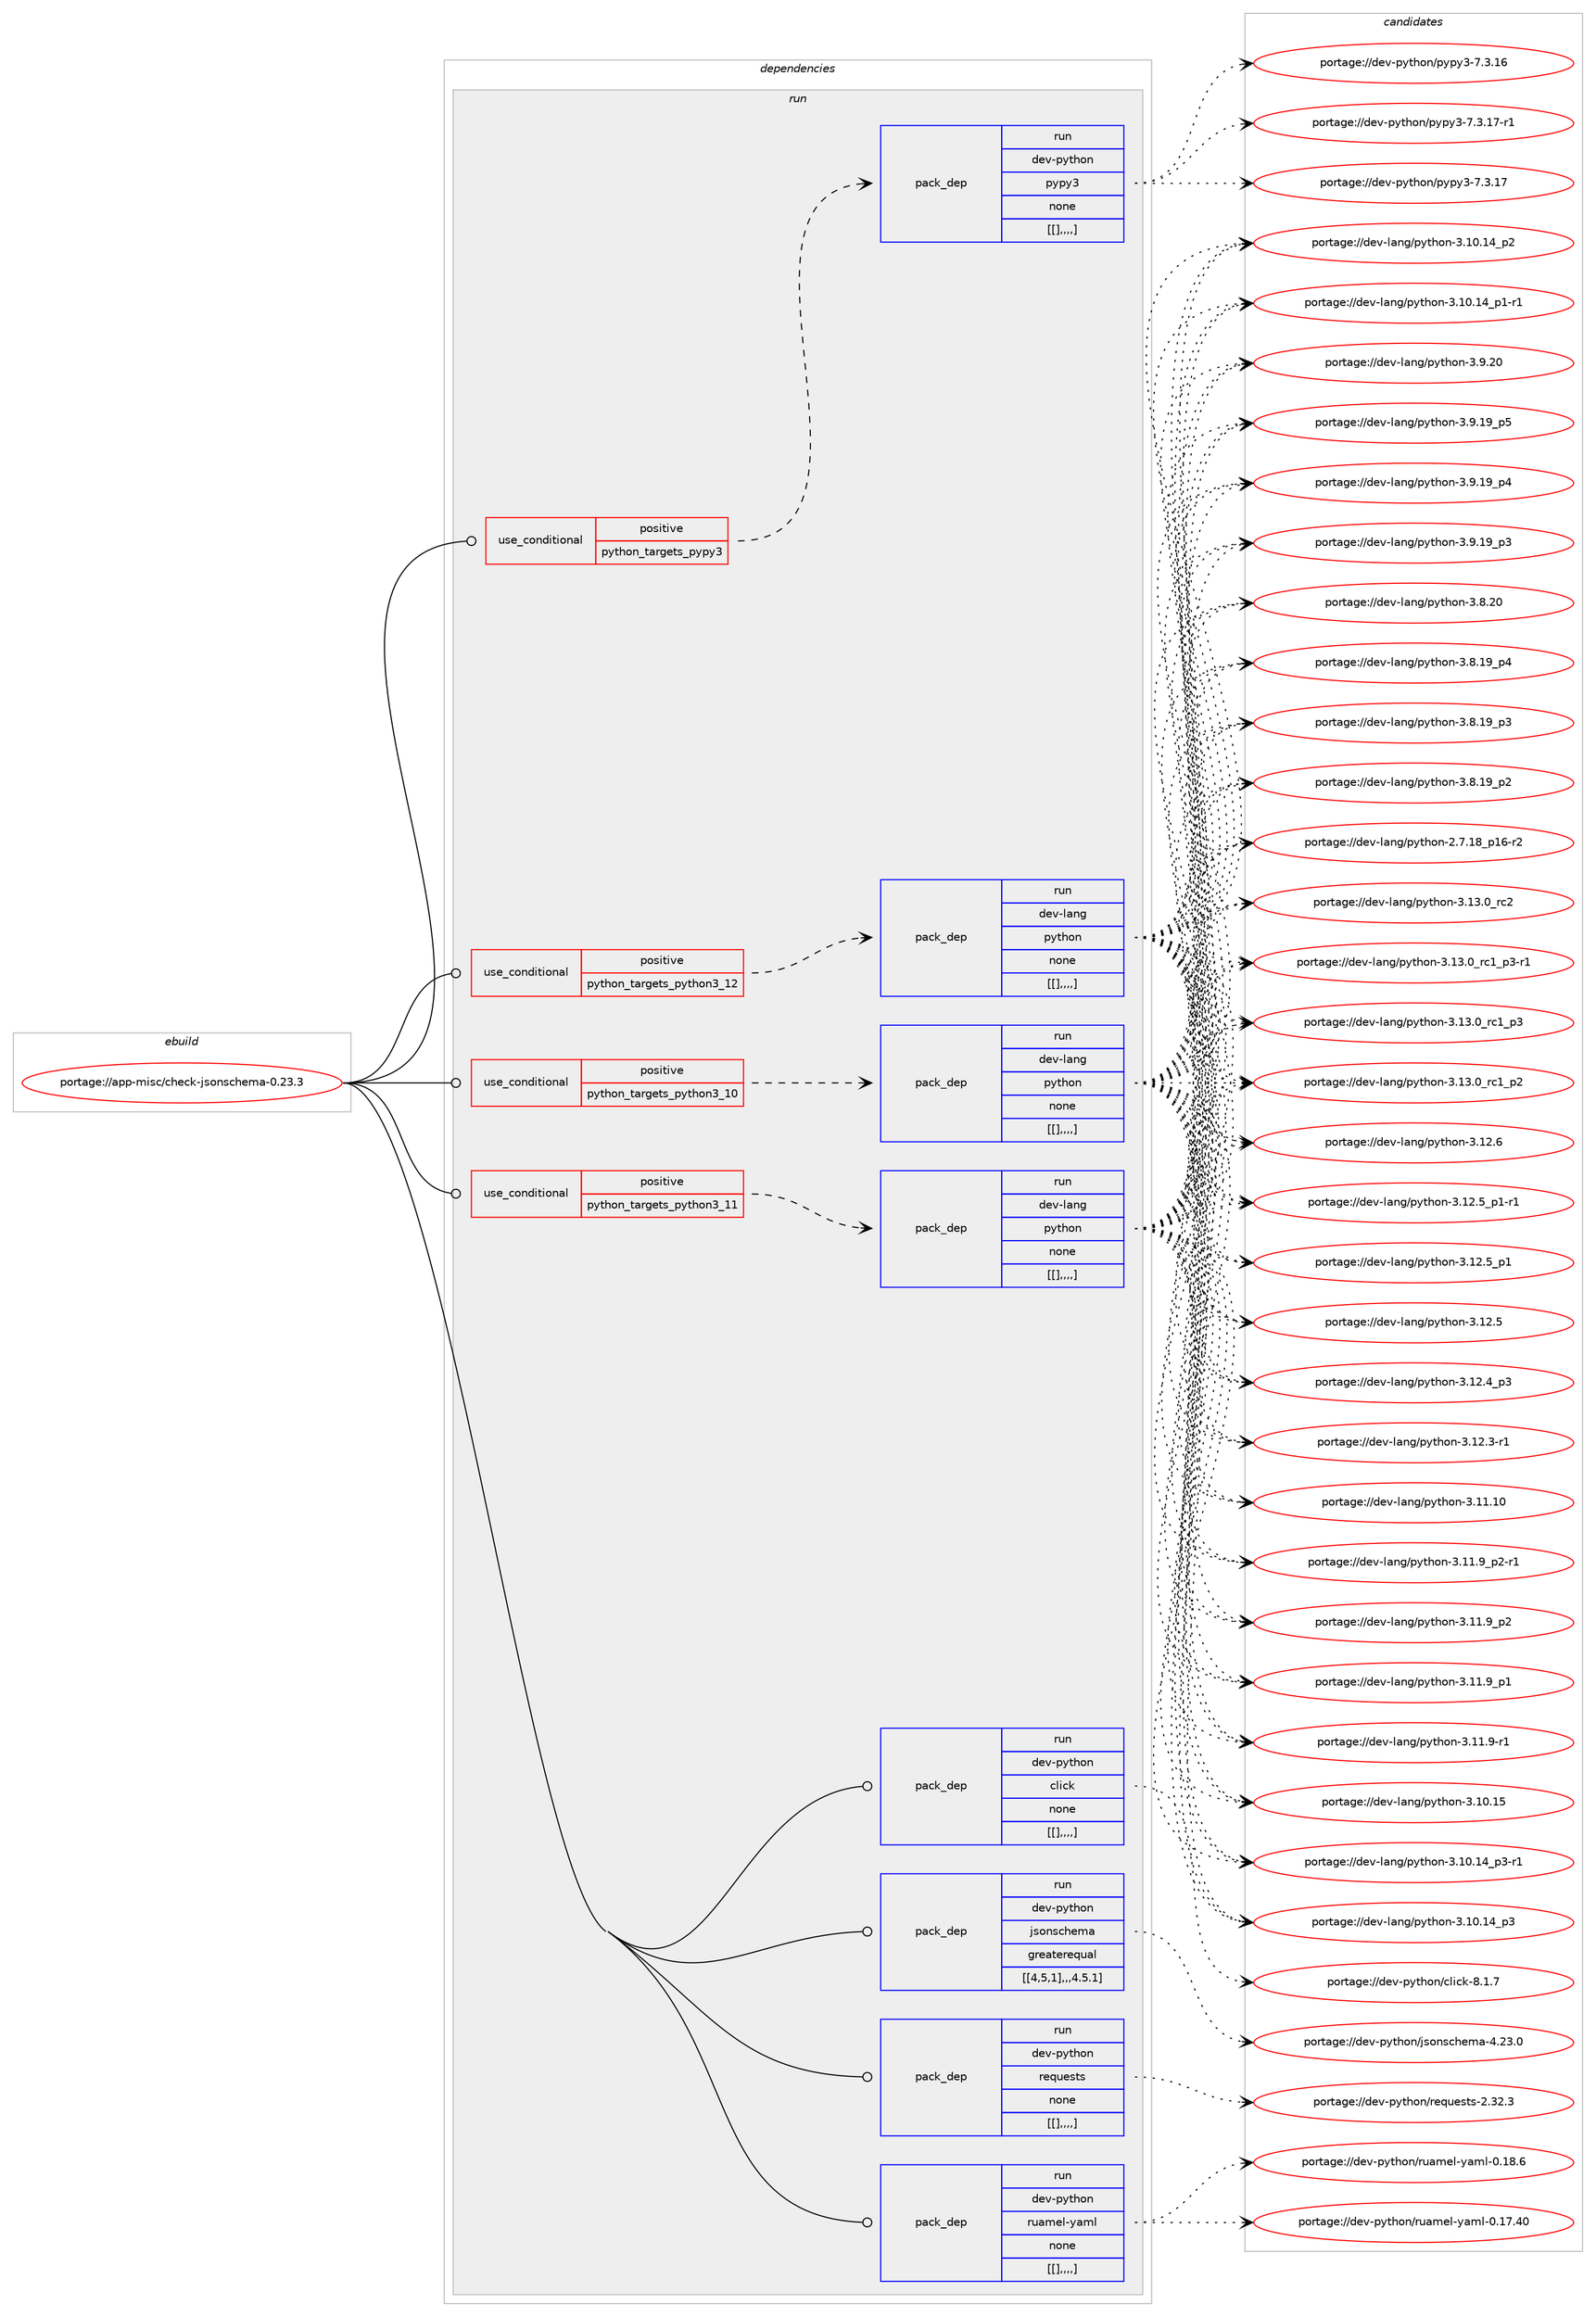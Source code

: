 digraph prolog {

# *************
# Graph options
# *************

newrank=true;
concentrate=true;
compound=true;
graph [rankdir=LR,fontname=Helvetica,fontsize=10,ranksep=1.5];#, ranksep=2.5, nodesep=0.2];
edge  [arrowhead=vee];
node  [fontname=Helvetica,fontsize=10];

# **********
# The ebuild
# **********

subgraph cluster_leftcol {
color=gray;
label=<<i>ebuild</i>>;
id [label="portage://app-misc/check-jsonschema-0.23.3", color=red, width=4, href="../app-misc/check-jsonschema-0.23.3.svg"];
}

# ****************
# The dependencies
# ****************

subgraph cluster_midcol {
color=gray;
label=<<i>dependencies</i>>;
subgraph cluster_compile {
fillcolor="#eeeeee";
style=filled;
label=<<i>compile</i>>;
}
subgraph cluster_compileandrun {
fillcolor="#eeeeee";
style=filled;
label=<<i>compile and run</i>>;
}
subgraph cluster_run {
fillcolor="#eeeeee";
style=filled;
label=<<i>run</i>>;
subgraph cond11788 {
dependency40457 [label=<<TABLE BORDER="0" CELLBORDER="1" CELLSPACING="0" CELLPADDING="4"><TR><TD ROWSPAN="3" CELLPADDING="10">use_conditional</TD></TR><TR><TD>positive</TD></TR><TR><TD>python_targets_pypy3</TD></TR></TABLE>>, shape=none, color=red];
subgraph pack28280 {
dependency40458 [label=<<TABLE BORDER="0" CELLBORDER="1" CELLSPACING="0" CELLPADDING="4" WIDTH="220"><TR><TD ROWSPAN="6" CELLPADDING="30">pack_dep</TD></TR><TR><TD WIDTH="110">run</TD></TR><TR><TD>dev-python</TD></TR><TR><TD>pypy3</TD></TR><TR><TD>none</TD></TR><TR><TD>[[],,,,]</TD></TR></TABLE>>, shape=none, color=blue];
}
dependency40457:e -> dependency40458:w [weight=20,style="dashed",arrowhead="vee"];
}
id:e -> dependency40457:w [weight=20,style="solid",arrowhead="odot"];
subgraph cond11789 {
dependency40459 [label=<<TABLE BORDER="0" CELLBORDER="1" CELLSPACING="0" CELLPADDING="4"><TR><TD ROWSPAN="3" CELLPADDING="10">use_conditional</TD></TR><TR><TD>positive</TD></TR><TR><TD>python_targets_python3_10</TD></TR></TABLE>>, shape=none, color=red];
subgraph pack28281 {
dependency40460 [label=<<TABLE BORDER="0" CELLBORDER="1" CELLSPACING="0" CELLPADDING="4" WIDTH="220"><TR><TD ROWSPAN="6" CELLPADDING="30">pack_dep</TD></TR><TR><TD WIDTH="110">run</TD></TR><TR><TD>dev-lang</TD></TR><TR><TD>python</TD></TR><TR><TD>none</TD></TR><TR><TD>[[],,,,]</TD></TR></TABLE>>, shape=none, color=blue];
}
dependency40459:e -> dependency40460:w [weight=20,style="dashed",arrowhead="vee"];
}
id:e -> dependency40459:w [weight=20,style="solid",arrowhead="odot"];
subgraph cond11790 {
dependency40461 [label=<<TABLE BORDER="0" CELLBORDER="1" CELLSPACING="0" CELLPADDING="4"><TR><TD ROWSPAN="3" CELLPADDING="10">use_conditional</TD></TR><TR><TD>positive</TD></TR><TR><TD>python_targets_python3_11</TD></TR></TABLE>>, shape=none, color=red];
subgraph pack28282 {
dependency40462 [label=<<TABLE BORDER="0" CELLBORDER="1" CELLSPACING="0" CELLPADDING="4" WIDTH="220"><TR><TD ROWSPAN="6" CELLPADDING="30">pack_dep</TD></TR><TR><TD WIDTH="110">run</TD></TR><TR><TD>dev-lang</TD></TR><TR><TD>python</TD></TR><TR><TD>none</TD></TR><TR><TD>[[],,,,]</TD></TR></TABLE>>, shape=none, color=blue];
}
dependency40461:e -> dependency40462:w [weight=20,style="dashed",arrowhead="vee"];
}
id:e -> dependency40461:w [weight=20,style="solid",arrowhead="odot"];
subgraph cond11791 {
dependency40463 [label=<<TABLE BORDER="0" CELLBORDER="1" CELLSPACING="0" CELLPADDING="4"><TR><TD ROWSPAN="3" CELLPADDING="10">use_conditional</TD></TR><TR><TD>positive</TD></TR><TR><TD>python_targets_python3_12</TD></TR></TABLE>>, shape=none, color=red];
subgraph pack28283 {
dependency40464 [label=<<TABLE BORDER="0" CELLBORDER="1" CELLSPACING="0" CELLPADDING="4" WIDTH="220"><TR><TD ROWSPAN="6" CELLPADDING="30">pack_dep</TD></TR><TR><TD WIDTH="110">run</TD></TR><TR><TD>dev-lang</TD></TR><TR><TD>python</TD></TR><TR><TD>none</TD></TR><TR><TD>[[],,,,]</TD></TR></TABLE>>, shape=none, color=blue];
}
dependency40463:e -> dependency40464:w [weight=20,style="dashed",arrowhead="vee"];
}
id:e -> dependency40463:w [weight=20,style="solid",arrowhead="odot"];
subgraph pack28284 {
dependency40465 [label=<<TABLE BORDER="0" CELLBORDER="1" CELLSPACING="0" CELLPADDING="4" WIDTH="220"><TR><TD ROWSPAN="6" CELLPADDING="30">pack_dep</TD></TR><TR><TD WIDTH="110">run</TD></TR><TR><TD>dev-python</TD></TR><TR><TD>click</TD></TR><TR><TD>none</TD></TR><TR><TD>[[],,,,]</TD></TR></TABLE>>, shape=none, color=blue];
}
id:e -> dependency40465:w [weight=20,style="solid",arrowhead="odot"];
subgraph pack28285 {
dependency40466 [label=<<TABLE BORDER="0" CELLBORDER="1" CELLSPACING="0" CELLPADDING="4" WIDTH="220"><TR><TD ROWSPAN="6" CELLPADDING="30">pack_dep</TD></TR><TR><TD WIDTH="110">run</TD></TR><TR><TD>dev-python</TD></TR><TR><TD>jsonschema</TD></TR><TR><TD>greaterequal</TD></TR><TR><TD>[[4,5,1],,,4.5.1]</TD></TR></TABLE>>, shape=none, color=blue];
}
id:e -> dependency40466:w [weight=20,style="solid",arrowhead="odot"];
subgraph pack28286 {
dependency40467 [label=<<TABLE BORDER="0" CELLBORDER="1" CELLSPACING="0" CELLPADDING="4" WIDTH="220"><TR><TD ROWSPAN="6" CELLPADDING="30">pack_dep</TD></TR><TR><TD WIDTH="110">run</TD></TR><TR><TD>dev-python</TD></TR><TR><TD>requests</TD></TR><TR><TD>none</TD></TR><TR><TD>[[],,,,]</TD></TR></TABLE>>, shape=none, color=blue];
}
id:e -> dependency40467:w [weight=20,style="solid",arrowhead="odot"];
subgraph pack28287 {
dependency40468 [label=<<TABLE BORDER="0" CELLBORDER="1" CELLSPACING="0" CELLPADDING="4" WIDTH="220"><TR><TD ROWSPAN="6" CELLPADDING="30">pack_dep</TD></TR><TR><TD WIDTH="110">run</TD></TR><TR><TD>dev-python</TD></TR><TR><TD>ruamel-yaml</TD></TR><TR><TD>none</TD></TR><TR><TD>[[],,,,]</TD></TR></TABLE>>, shape=none, color=blue];
}
id:e -> dependency40468:w [weight=20,style="solid",arrowhead="odot"];
}
}

# **************
# The candidates
# **************

subgraph cluster_choices {
rank=same;
color=gray;
label=<<i>candidates</i>>;

subgraph choice28280 {
color=black;
nodesep=1;
choice100101118451121211161041111104711212111212151455546514649554511449 [label="portage://dev-python/pypy3-7.3.17-r1", color=red, width=4,href="../dev-python/pypy3-7.3.17-r1.svg"];
choice10010111845112121116104111110471121211121215145554651464955 [label="portage://dev-python/pypy3-7.3.17", color=red, width=4,href="../dev-python/pypy3-7.3.17.svg"];
choice10010111845112121116104111110471121211121215145554651464954 [label="portage://dev-python/pypy3-7.3.16", color=red, width=4,href="../dev-python/pypy3-7.3.16.svg"];
dependency40458:e -> choice100101118451121211161041111104711212111212151455546514649554511449:w [style=dotted,weight="100"];
dependency40458:e -> choice10010111845112121116104111110471121211121215145554651464955:w [style=dotted,weight="100"];
dependency40458:e -> choice10010111845112121116104111110471121211121215145554651464954:w [style=dotted,weight="100"];
}
subgraph choice28281 {
color=black;
nodesep=1;
choice10010111845108971101034711212111610411111045514649514648951149950 [label="portage://dev-lang/python-3.13.0_rc2", color=red, width=4,href="../dev-lang/python-3.13.0_rc2.svg"];
choice1001011184510897110103471121211161041111104551464951464895114994995112514511449 [label="portage://dev-lang/python-3.13.0_rc1_p3-r1", color=red, width=4,href="../dev-lang/python-3.13.0_rc1_p3-r1.svg"];
choice100101118451089711010347112121116104111110455146495146489511499499511251 [label="portage://dev-lang/python-3.13.0_rc1_p3", color=red, width=4,href="../dev-lang/python-3.13.0_rc1_p3.svg"];
choice100101118451089711010347112121116104111110455146495146489511499499511250 [label="portage://dev-lang/python-3.13.0_rc1_p2", color=red, width=4,href="../dev-lang/python-3.13.0_rc1_p2.svg"];
choice10010111845108971101034711212111610411111045514649504654 [label="portage://dev-lang/python-3.12.6", color=red, width=4,href="../dev-lang/python-3.12.6.svg"];
choice1001011184510897110103471121211161041111104551464950465395112494511449 [label="portage://dev-lang/python-3.12.5_p1-r1", color=red, width=4,href="../dev-lang/python-3.12.5_p1-r1.svg"];
choice100101118451089711010347112121116104111110455146495046539511249 [label="portage://dev-lang/python-3.12.5_p1", color=red, width=4,href="../dev-lang/python-3.12.5_p1.svg"];
choice10010111845108971101034711212111610411111045514649504653 [label="portage://dev-lang/python-3.12.5", color=red, width=4,href="../dev-lang/python-3.12.5.svg"];
choice100101118451089711010347112121116104111110455146495046529511251 [label="portage://dev-lang/python-3.12.4_p3", color=red, width=4,href="../dev-lang/python-3.12.4_p3.svg"];
choice100101118451089711010347112121116104111110455146495046514511449 [label="portage://dev-lang/python-3.12.3-r1", color=red, width=4,href="../dev-lang/python-3.12.3-r1.svg"];
choice1001011184510897110103471121211161041111104551464949464948 [label="portage://dev-lang/python-3.11.10", color=red, width=4,href="../dev-lang/python-3.11.10.svg"];
choice1001011184510897110103471121211161041111104551464949465795112504511449 [label="portage://dev-lang/python-3.11.9_p2-r1", color=red, width=4,href="../dev-lang/python-3.11.9_p2-r1.svg"];
choice100101118451089711010347112121116104111110455146494946579511250 [label="portage://dev-lang/python-3.11.9_p2", color=red, width=4,href="../dev-lang/python-3.11.9_p2.svg"];
choice100101118451089711010347112121116104111110455146494946579511249 [label="portage://dev-lang/python-3.11.9_p1", color=red, width=4,href="../dev-lang/python-3.11.9_p1.svg"];
choice100101118451089711010347112121116104111110455146494946574511449 [label="portage://dev-lang/python-3.11.9-r1", color=red, width=4,href="../dev-lang/python-3.11.9-r1.svg"];
choice1001011184510897110103471121211161041111104551464948464953 [label="portage://dev-lang/python-3.10.15", color=red, width=4,href="../dev-lang/python-3.10.15.svg"];
choice100101118451089711010347112121116104111110455146494846495295112514511449 [label="portage://dev-lang/python-3.10.14_p3-r1", color=red, width=4,href="../dev-lang/python-3.10.14_p3-r1.svg"];
choice10010111845108971101034711212111610411111045514649484649529511251 [label="portage://dev-lang/python-3.10.14_p3", color=red, width=4,href="../dev-lang/python-3.10.14_p3.svg"];
choice10010111845108971101034711212111610411111045514649484649529511250 [label="portage://dev-lang/python-3.10.14_p2", color=red, width=4,href="../dev-lang/python-3.10.14_p2.svg"];
choice100101118451089711010347112121116104111110455146494846495295112494511449 [label="portage://dev-lang/python-3.10.14_p1-r1", color=red, width=4,href="../dev-lang/python-3.10.14_p1-r1.svg"];
choice10010111845108971101034711212111610411111045514657465048 [label="portage://dev-lang/python-3.9.20", color=red, width=4,href="../dev-lang/python-3.9.20.svg"];
choice100101118451089711010347112121116104111110455146574649579511253 [label="portage://dev-lang/python-3.9.19_p5", color=red, width=4,href="../dev-lang/python-3.9.19_p5.svg"];
choice100101118451089711010347112121116104111110455146574649579511252 [label="portage://dev-lang/python-3.9.19_p4", color=red, width=4,href="../dev-lang/python-3.9.19_p4.svg"];
choice100101118451089711010347112121116104111110455146574649579511251 [label="portage://dev-lang/python-3.9.19_p3", color=red, width=4,href="../dev-lang/python-3.9.19_p3.svg"];
choice10010111845108971101034711212111610411111045514656465048 [label="portage://dev-lang/python-3.8.20", color=red, width=4,href="../dev-lang/python-3.8.20.svg"];
choice100101118451089711010347112121116104111110455146564649579511252 [label="portage://dev-lang/python-3.8.19_p4", color=red, width=4,href="../dev-lang/python-3.8.19_p4.svg"];
choice100101118451089711010347112121116104111110455146564649579511251 [label="portage://dev-lang/python-3.8.19_p3", color=red, width=4,href="../dev-lang/python-3.8.19_p3.svg"];
choice100101118451089711010347112121116104111110455146564649579511250 [label="portage://dev-lang/python-3.8.19_p2", color=red, width=4,href="../dev-lang/python-3.8.19_p2.svg"];
choice100101118451089711010347112121116104111110455046554649569511249544511450 [label="portage://dev-lang/python-2.7.18_p16-r2", color=red, width=4,href="../dev-lang/python-2.7.18_p16-r2.svg"];
dependency40460:e -> choice10010111845108971101034711212111610411111045514649514648951149950:w [style=dotted,weight="100"];
dependency40460:e -> choice1001011184510897110103471121211161041111104551464951464895114994995112514511449:w [style=dotted,weight="100"];
dependency40460:e -> choice100101118451089711010347112121116104111110455146495146489511499499511251:w [style=dotted,weight="100"];
dependency40460:e -> choice100101118451089711010347112121116104111110455146495146489511499499511250:w [style=dotted,weight="100"];
dependency40460:e -> choice10010111845108971101034711212111610411111045514649504654:w [style=dotted,weight="100"];
dependency40460:e -> choice1001011184510897110103471121211161041111104551464950465395112494511449:w [style=dotted,weight="100"];
dependency40460:e -> choice100101118451089711010347112121116104111110455146495046539511249:w [style=dotted,weight="100"];
dependency40460:e -> choice10010111845108971101034711212111610411111045514649504653:w [style=dotted,weight="100"];
dependency40460:e -> choice100101118451089711010347112121116104111110455146495046529511251:w [style=dotted,weight="100"];
dependency40460:e -> choice100101118451089711010347112121116104111110455146495046514511449:w [style=dotted,weight="100"];
dependency40460:e -> choice1001011184510897110103471121211161041111104551464949464948:w [style=dotted,weight="100"];
dependency40460:e -> choice1001011184510897110103471121211161041111104551464949465795112504511449:w [style=dotted,weight="100"];
dependency40460:e -> choice100101118451089711010347112121116104111110455146494946579511250:w [style=dotted,weight="100"];
dependency40460:e -> choice100101118451089711010347112121116104111110455146494946579511249:w [style=dotted,weight="100"];
dependency40460:e -> choice100101118451089711010347112121116104111110455146494946574511449:w [style=dotted,weight="100"];
dependency40460:e -> choice1001011184510897110103471121211161041111104551464948464953:w [style=dotted,weight="100"];
dependency40460:e -> choice100101118451089711010347112121116104111110455146494846495295112514511449:w [style=dotted,weight="100"];
dependency40460:e -> choice10010111845108971101034711212111610411111045514649484649529511251:w [style=dotted,weight="100"];
dependency40460:e -> choice10010111845108971101034711212111610411111045514649484649529511250:w [style=dotted,weight="100"];
dependency40460:e -> choice100101118451089711010347112121116104111110455146494846495295112494511449:w [style=dotted,weight="100"];
dependency40460:e -> choice10010111845108971101034711212111610411111045514657465048:w [style=dotted,weight="100"];
dependency40460:e -> choice100101118451089711010347112121116104111110455146574649579511253:w [style=dotted,weight="100"];
dependency40460:e -> choice100101118451089711010347112121116104111110455146574649579511252:w [style=dotted,weight="100"];
dependency40460:e -> choice100101118451089711010347112121116104111110455146574649579511251:w [style=dotted,weight="100"];
dependency40460:e -> choice10010111845108971101034711212111610411111045514656465048:w [style=dotted,weight="100"];
dependency40460:e -> choice100101118451089711010347112121116104111110455146564649579511252:w [style=dotted,weight="100"];
dependency40460:e -> choice100101118451089711010347112121116104111110455146564649579511251:w [style=dotted,weight="100"];
dependency40460:e -> choice100101118451089711010347112121116104111110455146564649579511250:w [style=dotted,weight="100"];
dependency40460:e -> choice100101118451089711010347112121116104111110455046554649569511249544511450:w [style=dotted,weight="100"];
}
subgraph choice28282 {
color=black;
nodesep=1;
choice10010111845108971101034711212111610411111045514649514648951149950 [label="portage://dev-lang/python-3.13.0_rc2", color=red, width=4,href="../dev-lang/python-3.13.0_rc2.svg"];
choice1001011184510897110103471121211161041111104551464951464895114994995112514511449 [label="portage://dev-lang/python-3.13.0_rc1_p3-r1", color=red, width=4,href="../dev-lang/python-3.13.0_rc1_p3-r1.svg"];
choice100101118451089711010347112121116104111110455146495146489511499499511251 [label="portage://dev-lang/python-3.13.0_rc1_p3", color=red, width=4,href="../dev-lang/python-3.13.0_rc1_p3.svg"];
choice100101118451089711010347112121116104111110455146495146489511499499511250 [label="portage://dev-lang/python-3.13.0_rc1_p2", color=red, width=4,href="../dev-lang/python-3.13.0_rc1_p2.svg"];
choice10010111845108971101034711212111610411111045514649504654 [label="portage://dev-lang/python-3.12.6", color=red, width=4,href="../dev-lang/python-3.12.6.svg"];
choice1001011184510897110103471121211161041111104551464950465395112494511449 [label="portage://dev-lang/python-3.12.5_p1-r1", color=red, width=4,href="../dev-lang/python-3.12.5_p1-r1.svg"];
choice100101118451089711010347112121116104111110455146495046539511249 [label="portage://dev-lang/python-3.12.5_p1", color=red, width=4,href="../dev-lang/python-3.12.5_p1.svg"];
choice10010111845108971101034711212111610411111045514649504653 [label="portage://dev-lang/python-3.12.5", color=red, width=4,href="../dev-lang/python-3.12.5.svg"];
choice100101118451089711010347112121116104111110455146495046529511251 [label="portage://dev-lang/python-3.12.4_p3", color=red, width=4,href="../dev-lang/python-3.12.4_p3.svg"];
choice100101118451089711010347112121116104111110455146495046514511449 [label="portage://dev-lang/python-3.12.3-r1", color=red, width=4,href="../dev-lang/python-3.12.3-r1.svg"];
choice1001011184510897110103471121211161041111104551464949464948 [label="portage://dev-lang/python-3.11.10", color=red, width=4,href="../dev-lang/python-3.11.10.svg"];
choice1001011184510897110103471121211161041111104551464949465795112504511449 [label="portage://dev-lang/python-3.11.9_p2-r1", color=red, width=4,href="../dev-lang/python-3.11.9_p2-r1.svg"];
choice100101118451089711010347112121116104111110455146494946579511250 [label="portage://dev-lang/python-3.11.9_p2", color=red, width=4,href="../dev-lang/python-3.11.9_p2.svg"];
choice100101118451089711010347112121116104111110455146494946579511249 [label="portage://dev-lang/python-3.11.9_p1", color=red, width=4,href="../dev-lang/python-3.11.9_p1.svg"];
choice100101118451089711010347112121116104111110455146494946574511449 [label="portage://dev-lang/python-3.11.9-r1", color=red, width=4,href="../dev-lang/python-3.11.9-r1.svg"];
choice1001011184510897110103471121211161041111104551464948464953 [label="portage://dev-lang/python-3.10.15", color=red, width=4,href="../dev-lang/python-3.10.15.svg"];
choice100101118451089711010347112121116104111110455146494846495295112514511449 [label="portage://dev-lang/python-3.10.14_p3-r1", color=red, width=4,href="../dev-lang/python-3.10.14_p3-r1.svg"];
choice10010111845108971101034711212111610411111045514649484649529511251 [label="portage://dev-lang/python-3.10.14_p3", color=red, width=4,href="../dev-lang/python-3.10.14_p3.svg"];
choice10010111845108971101034711212111610411111045514649484649529511250 [label="portage://dev-lang/python-3.10.14_p2", color=red, width=4,href="../dev-lang/python-3.10.14_p2.svg"];
choice100101118451089711010347112121116104111110455146494846495295112494511449 [label="portage://dev-lang/python-3.10.14_p1-r1", color=red, width=4,href="../dev-lang/python-3.10.14_p1-r1.svg"];
choice10010111845108971101034711212111610411111045514657465048 [label="portage://dev-lang/python-3.9.20", color=red, width=4,href="../dev-lang/python-3.9.20.svg"];
choice100101118451089711010347112121116104111110455146574649579511253 [label="portage://dev-lang/python-3.9.19_p5", color=red, width=4,href="../dev-lang/python-3.9.19_p5.svg"];
choice100101118451089711010347112121116104111110455146574649579511252 [label="portage://dev-lang/python-3.9.19_p4", color=red, width=4,href="../dev-lang/python-3.9.19_p4.svg"];
choice100101118451089711010347112121116104111110455146574649579511251 [label="portage://dev-lang/python-3.9.19_p3", color=red, width=4,href="../dev-lang/python-3.9.19_p3.svg"];
choice10010111845108971101034711212111610411111045514656465048 [label="portage://dev-lang/python-3.8.20", color=red, width=4,href="../dev-lang/python-3.8.20.svg"];
choice100101118451089711010347112121116104111110455146564649579511252 [label="portage://dev-lang/python-3.8.19_p4", color=red, width=4,href="../dev-lang/python-3.8.19_p4.svg"];
choice100101118451089711010347112121116104111110455146564649579511251 [label="portage://dev-lang/python-3.8.19_p3", color=red, width=4,href="../dev-lang/python-3.8.19_p3.svg"];
choice100101118451089711010347112121116104111110455146564649579511250 [label="portage://dev-lang/python-3.8.19_p2", color=red, width=4,href="../dev-lang/python-3.8.19_p2.svg"];
choice100101118451089711010347112121116104111110455046554649569511249544511450 [label="portage://dev-lang/python-2.7.18_p16-r2", color=red, width=4,href="../dev-lang/python-2.7.18_p16-r2.svg"];
dependency40462:e -> choice10010111845108971101034711212111610411111045514649514648951149950:w [style=dotted,weight="100"];
dependency40462:e -> choice1001011184510897110103471121211161041111104551464951464895114994995112514511449:w [style=dotted,weight="100"];
dependency40462:e -> choice100101118451089711010347112121116104111110455146495146489511499499511251:w [style=dotted,weight="100"];
dependency40462:e -> choice100101118451089711010347112121116104111110455146495146489511499499511250:w [style=dotted,weight="100"];
dependency40462:e -> choice10010111845108971101034711212111610411111045514649504654:w [style=dotted,weight="100"];
dependency40462:e -> choice1001011184510897110103471121211161041111104551464950465395112494511449:w [style=dotted,weight="100"];
dependency40462:e -> choice100101118451089711010347112121116104111110455146495046539511249:w [style=dotted,weight="100"];
dependency40462:e -> choice10010111845108971101034711212111610411111045514649504653:w [style=dotted,weight="100"];
dependency40462:e -> choice100101118451089711010347112121116104111110455146495046529511251:w [style=dotted,weight="100"];
dependency40462:e -> choice100101118451089711010347112121116104111110455146495046514511449:w [style=dotted,weight="100"];
dependency40462:e -> choice1001011184510897110103471121211161041111104551464949464948:w [style=dotted,weight="100"];
dependency40462:e -> choice1001011184510897110103471121211161041111104551464949465795112504511449:w [style=dotted,weight="100"];
dependency40462:e -> choice100101118451089711010347112121116104111110455146494946579511250:w [style=dotted,weight="100"];
dependency40462:e -> choice100101118451089711010347112121116104111110455146494946579511249:w [style=dotted,weight="100"];
dependency40462:e -> choice100101118451089711010347112121116104111110455146494946574511449:w [style=dotted,weight="100"];
dependency40462:e -> choice1001011184510897110103471121211161041111104551464948464953:w [style=dotted,weight="100"];
dependency40462:e -> choice100101118451089711010347112121116104111110455146494846495295112514511449:w [style=dotted,weight="100"];
dependency40462:e -> choice10010111845108971101034711212111610411111045514649484649529511251:w [style=dotted,weight="100"];
dependency40462:e -> choice10010111845108971101034711212111610411111045514649484649529511250:w [style=dotted,weight="100"];
dependency40462:e -> choice100101118451089711010347112121116104111110455146494846495295112494511449:w [style=dotted,weight="100"];
dependency40462:e -> choice10010111845108971101034711212111610411111045514657465048:w [style=dotted,weight="100"];
dependency40462:e -> choice100101118451089711010347112121116104111110455146574649579511253:w [style=dotted,weight="100"];
dependency40462:e -> choice100101118451089711010347112121116104111110455146574649579511252:w [style=dotted,weight="100"];
dependency40462:e -> choice100101118451089711010347112121116104111110455146574649579511251:w [style=dotted,weight="100"];
dependency40462:e -> choice10010111845108971101034711212111610411111045514656465048:w [style=dotted,weight="100"];
dependency40462:e -> choice100101118451089711010347112121116104111110455146564649579511252:w [style=dotted,weight="100"];
dependency40462:e -> choice100101118451089711010347112121116104111110455146564649579511251:w [style=dotted,weight="100"];
dependency40462:e -> choice100101118451089711010347112121116104111110455146564649579511250:w [style=dotted,weight="100"];
dependency40462:e -> choice100101118451089711010347112121116104111110455046554649569511249544511450:w [style=dotted,weight="100"];
}
subgraph choice28283 {
color=black;
nodesep=1;
choice10010111845108971101034711212111610411111045514649514648951149950 [label="portage://dev-lang/python-3.13.0_rc2", color=red, width=4,href="../dev-lang/python-3.13.0_rc2.svg"];
choice1001011184510897110103471121211161041111104551464951464895114994995112514511449 [label="portage://dev-lang/python-3.13.0_rc1_p3-r1", color=red, width=4,href="../dev-lang/python-3.13.0_rc1_p3-r1.svg"];
choice100101118451089711010347112121116104111110455146495146489511499499511251 [label="portage://dev-lang/python-3.13.0_rc1_p3", color=red, width=4,href="../dev-lang/python-3.13.0_rc1_p3.svg"];
choice100101118451089711010347112121116104111110455146495146489511499499511250 [label="portage://dev-lang/python-3.13.0_rc1_p2", color=red, width=4,href="../dev-lang/python-3.13.0_rc1_p2.svg"];
choice10010111845108971101034711212111610411111045514649504654 [label="portage://dev-lang/python-3.12.6", color=red, width=4,href="../dev-lang/python-3.12.6.svg"];
choice1001011184510897110103471121211161041111104551464950465395112494511449 [label="portage://dev-lang/python-3.12.5_p1-r1", color=red, width=4,href="../dev-lang/python-3.12.5_p1-r1.svg"];
choice100101118451089711010347112121116104111110455146495046539511249 [label="portage://dev-lang/python-3.12.5_p1", color=red, width=4,href="../dev-lang/python-3.12.5_p1.svg"];
choice10010111845108971101034711212111610411111045514649504653 [label="portage://dev-lang/python-3.12.5", color=red, width=4,href="../dev-lang/python-3.12.5.svg"];
choice100101118451089711010347112121116104111110455146495046529511251 [label="portage://dev-lang/python-3.12.4_p3", color=red, width=4,href="../dev-lang/python-3.12.4_p3.svg"];
choice100101118451089711010347112121116104111110455146495046514511449 [label="portage://dev-lang/python-3.12.3-r1", color=red, width=4,href="../dev-lang/python-3.12.3-r1.svg"];
choice1001011184510897110103471121211161041111104551464949464948 [label="portage://dev-lang/python-3.11.10", color=red, width=4,href="../dev-lang/python-3.11.10.svg"];
choice1001011184510897110103471121211161041111104551464949465795112504511449 [label="portage://dev-lang/python-3.11.9_p2-r1", color=red, width=4,href="../dev-lang/python-3.11.9_p2-r1.svg"];
choice100101118451089711010347112121116104111110455146494946579511250 [label="portage://dev-lang/python-3.11.9_p2", color=red, width=4,href="../dev-lang/python-3.11.9_p2.svg"];
choice100101118451089711010347112121116104111110455146494946579511249 [label="portage://dev-lang/python-3.11.9_p1", color=red, width=4,href="../dev-lang/python-3.11.9_p1.svg"];
choice100101118451089711010347112121116104111110455146494946574511449 [label="portage://dev-lang/python-3.11.9-r1", color=red, width=4,href="../dev-lang/python-3.11.9-r1.svg"];
choice1001011184510897110103471121211161041111104551464948464953 [label="portage://dev-lang/python-3.10.15", color=red, width=4,href="../dev-lang/python-3.10.15.svg"];
choice100101118451089711010347112121116104111110455146494846495295112514511449 [label="portage://dev-lang/python-3.10.14_p3-r1", color=red, width=4,href="../dev-lang/python-3.10.14_p3-r1.svg"];
choice10010111845108971101034711212111610411111045514649484649529511251 [label="portage://dev-lang/python-3.10.14_p3", color=red, width=4,href="../dev-lang/python-3.10.14_p3.svg"];
choice10010111845108971101034711212111610411111045514649484649529511250 [label="portage://dev-lang/python-3.10.14_p2", color=red, width=4,href="../dev-lang/python-3.10.14_p2.svg"];
choice100101118451089711010347112121116104111110455146494846495295112494511449 [label="portage://dev-lang/python-3.10.14_p1-r1", color=red, width=4,href="../dev-lang/python-3.10.14_p1-r1.svg"];
choice10010111845108971101034711212111610411111045514657465048 [label="portage://dev-lang/python-3.9.20", color=red, width=4,href="../dev-lang/python-3.9.20.svg"];
choice100101118451089711010347112121116104111110455146574649579511253 [label="portage://dev-lang/python-3.9.19_p5", color=red, width=4,href="../dev-lang/python-3.9.19_p5.svg"];
choice100101118451089711010347112121116104111110455146574649579511252 [label="portage://dev-lang/python-3.9.19_p4", color=red, width=4,href="../dev-lang/python-3.9.19_p4.svg"];
choice100101118451089711010347112121116104111110455146574649579511251 [label="portage://dev-lang/python-3.9.19_p3", color=red, width=4,href="../dev-lang/python-3.9.19_p3.svg"];
choice10010111845108971101034711212111610411111045514656465048 [label="portage://dev-lang/python-3.8.20", color=red, width=4,href="../dev-lang/python-3.8.20.svg"];
choice100101118451089711010347112121116104111110455146564649579511252 [label="portage://dev-lang/python-3.8.19_p4", color=red, width=4,href="../dev-lang/python-3.8.19_p4.svg"];
choice100101118451089711010347112121116104111110455146564649579511251 [label="portage://dev-lang/python-3.8.19_p3", color=red, width=4,href="../dev-lang/python-3.8.19_p3.svg"];
choice100101118451089711010347112121116104111110455146564649579511250 [label="portage://dev-lang/python-3.8.19_p2", color=red, width=4,href="../dev-lang/python-3.8.19_p2.svg"];
choice100101118451089711010347112121116104111110455046554649569511249544511450 [label="portage://dev-lang/python-2.7.18_p16-r2", color=red, width=4,href="../dev-lang/python-2.7.18_p16-r2.svg"];
dependency40464:e -> choice10010111845108971101034711212111610411111045514649514648951149950:w [style=dotted,weight="100"];
dependency40464:e -> choice1001011184510897110103471121211161041111104551464951464895114994995112514511449:w [style=dotted,weight="100"];
dependency40464:e -> choice100101118451089711010347112121116104111110455146495146489511499499511251:w [style=dotted,weight="100"];
dependency40464:e -> choice100101118451089711010347112121116104111110455146495146489511499499511250:w [style=dotted,weight="100"];
dependency40464:e -> choice10010111845108971101034711212111610411111045514649504654:w [style=dotted,weight="100"];
dependency40464:e -> choice1001011184510897110103471121211161041111104551464950465395112494511449:w [style=dotted,weight="100"];
dependency40464:e -> choice100101118451089711010347112121116104111110455146495046539511249:w [style=dotted,weight="100"];
dependency40464:e -> choice10010111845108971101034711212111610411111045514649504653:w [style=dotted,weight="100"];
dependency40464:e -> choice100101118451089711010347112121116104111110455146495046529511251:w [style=dotted,weight="100"];
dependency40464:e -> choice100101118451089711010347112121116104111110455146495046514511449:w [style=dotted,weight="100"];
dependency40464:e -> choice1001011184510897110103471121211161041111104551464949464948:w [style=dotted,weight="100"];
dependency40464:e -> choice1001011184510897110103471121211161041111104551464949465795112504511449:w [style=dotted,weight="100"];
dependency40464:e -> choice100101118451089711010347112121116104111110455146494946579511250:w [style=dotted,weight="100"];
dependency40464:e -> choice100101118451089711010347112121116104111110455146494946579511249:w [style=dotted,weight="100"];
dependency40464:e -> choice100101118451089711010347112121116104111110455146494946574511449:w [style=dotted,weight="100"];
dependency40464:e -> choice1001011184510897110103471121211161041111104551464948464953:w [style=dotted,weight="100"];
dependency40464:e -> choice100101118451089711010347112121116104111110455146494846495295112514511449:w [style=dotted,weight="100"];
dependency40464:e -> choice10010111845108971101034711212111610411111045514649484649529511251:w [style=dotted,weight="100"];
dependency40464:e -> choice10010111845108971101034711212111610411111045514649484649529511250:w [style=dotted,weight="100"];
dependency40464:e -> choice100101118451089711010347112121116104111110455146494846495295112494511449:w [style=dotted,weight="100"];
dependency40464:e -> choice10010111845108971101034711212111610411111045514657465048:w [style=dotted,weight="100"];
dependency40464:e -> choice100101118451089711010347112121116104111110455146574649579511253:w [style=dotted,weight="100"];
dependency40464:e -> choice100101118451089711010347112121116104111110455146574649579511252:w [style=dotted,weight="100"];
dependency40464:e -> choice100101118451089711010347112121116104111110455146574649579511251:w [style=dotted,weight="100"];
dependency40464:e -> choice10010111845108971101034711212111610411111045514656465048:w [style=dotted,weight="100"];
dependency40464:e -> choice100101118451089711010347112121116104111110455146564649579511252:w [style=dotted,weight="100"];
dependency40464:e -> choice100101118451089711010347112121116104111110455146564649579511251:w [style=dotted,weight="100"];
dependency40464:e -> choice100101118451089711010347112121116104111110455146564649579511250:w [style=dotted,weight="100"];
dependency40464:e -> choice100101118451089711010347112121116104111110455046554649569511249544511450:w [style=dotted,weight="100"];
}
subgraph choice28284 {
color=black;
nodesep=1;
choice10010111845112121116104111110479910810599107455646494655 [label="portage://dev-python/click-8.1.7", color=red, width=4,href="../dev-python/click-8.1.7.svg"];
dependency40465:e -> choice10010111845112121116104111110479910810599107455646494655:w [style=dotted,weight="100"];
}
subgraph choice28285 {
color=black;
nodesep=1;
choice1001011184511212111610411111047106115111110115991041011099745524650514648 [label="portage://dev-python/jsonschema-4.23.0", color=red, width=4,href="../dev-python/jsonschema-4.23.0.svg"];
dependency40466:e -> choice1001011184511212111610411111047106115111110115991041011099745524650514648:w [style=dotted,weight="100"];
}
subgraph choice28286 {
color=black;
nodesep=1;
choice100101118451121211161041111104711410111311710111511611545504651504651 [label="portage://dev-python/requests-2.32.3", color=red, width=4,href="../dev-python/requests-2.32.3.svg"];
dependency40467:e -> choice100101118451121211161041111104711410111311710111511611545504651504651:w [style=dotted,weight="100"];
}
subgraph choice28287 {
color=black;
nodesep=1;
choice100101118451121211161041111104711411797109101108451219710910845484649564654 [label="portage://dev-python/ruamel-yaml-0.18.6", color=red, width=4,href="../dev-python/ruamel-yaml-0.18.6.svg"];
choice10010111845112121116104111110471141179710910110845121971091084548464955465248 [label="portage://dev-python/ruamel-yaml-0.17.40", color=red, width=4,href="../dev-python/ruamel-yaml-0.17.40.svg"];
dependency40468:e -> choice100101118451121211161041111104711411797109101108451219710910845484649564654:w [style=dotted,weight="100"];
dependency40468:e -> choice10010111845112121116104111110471141179710910110845121971091084548464955465248:w [style=dotted,weight="100"];
}
}

}
